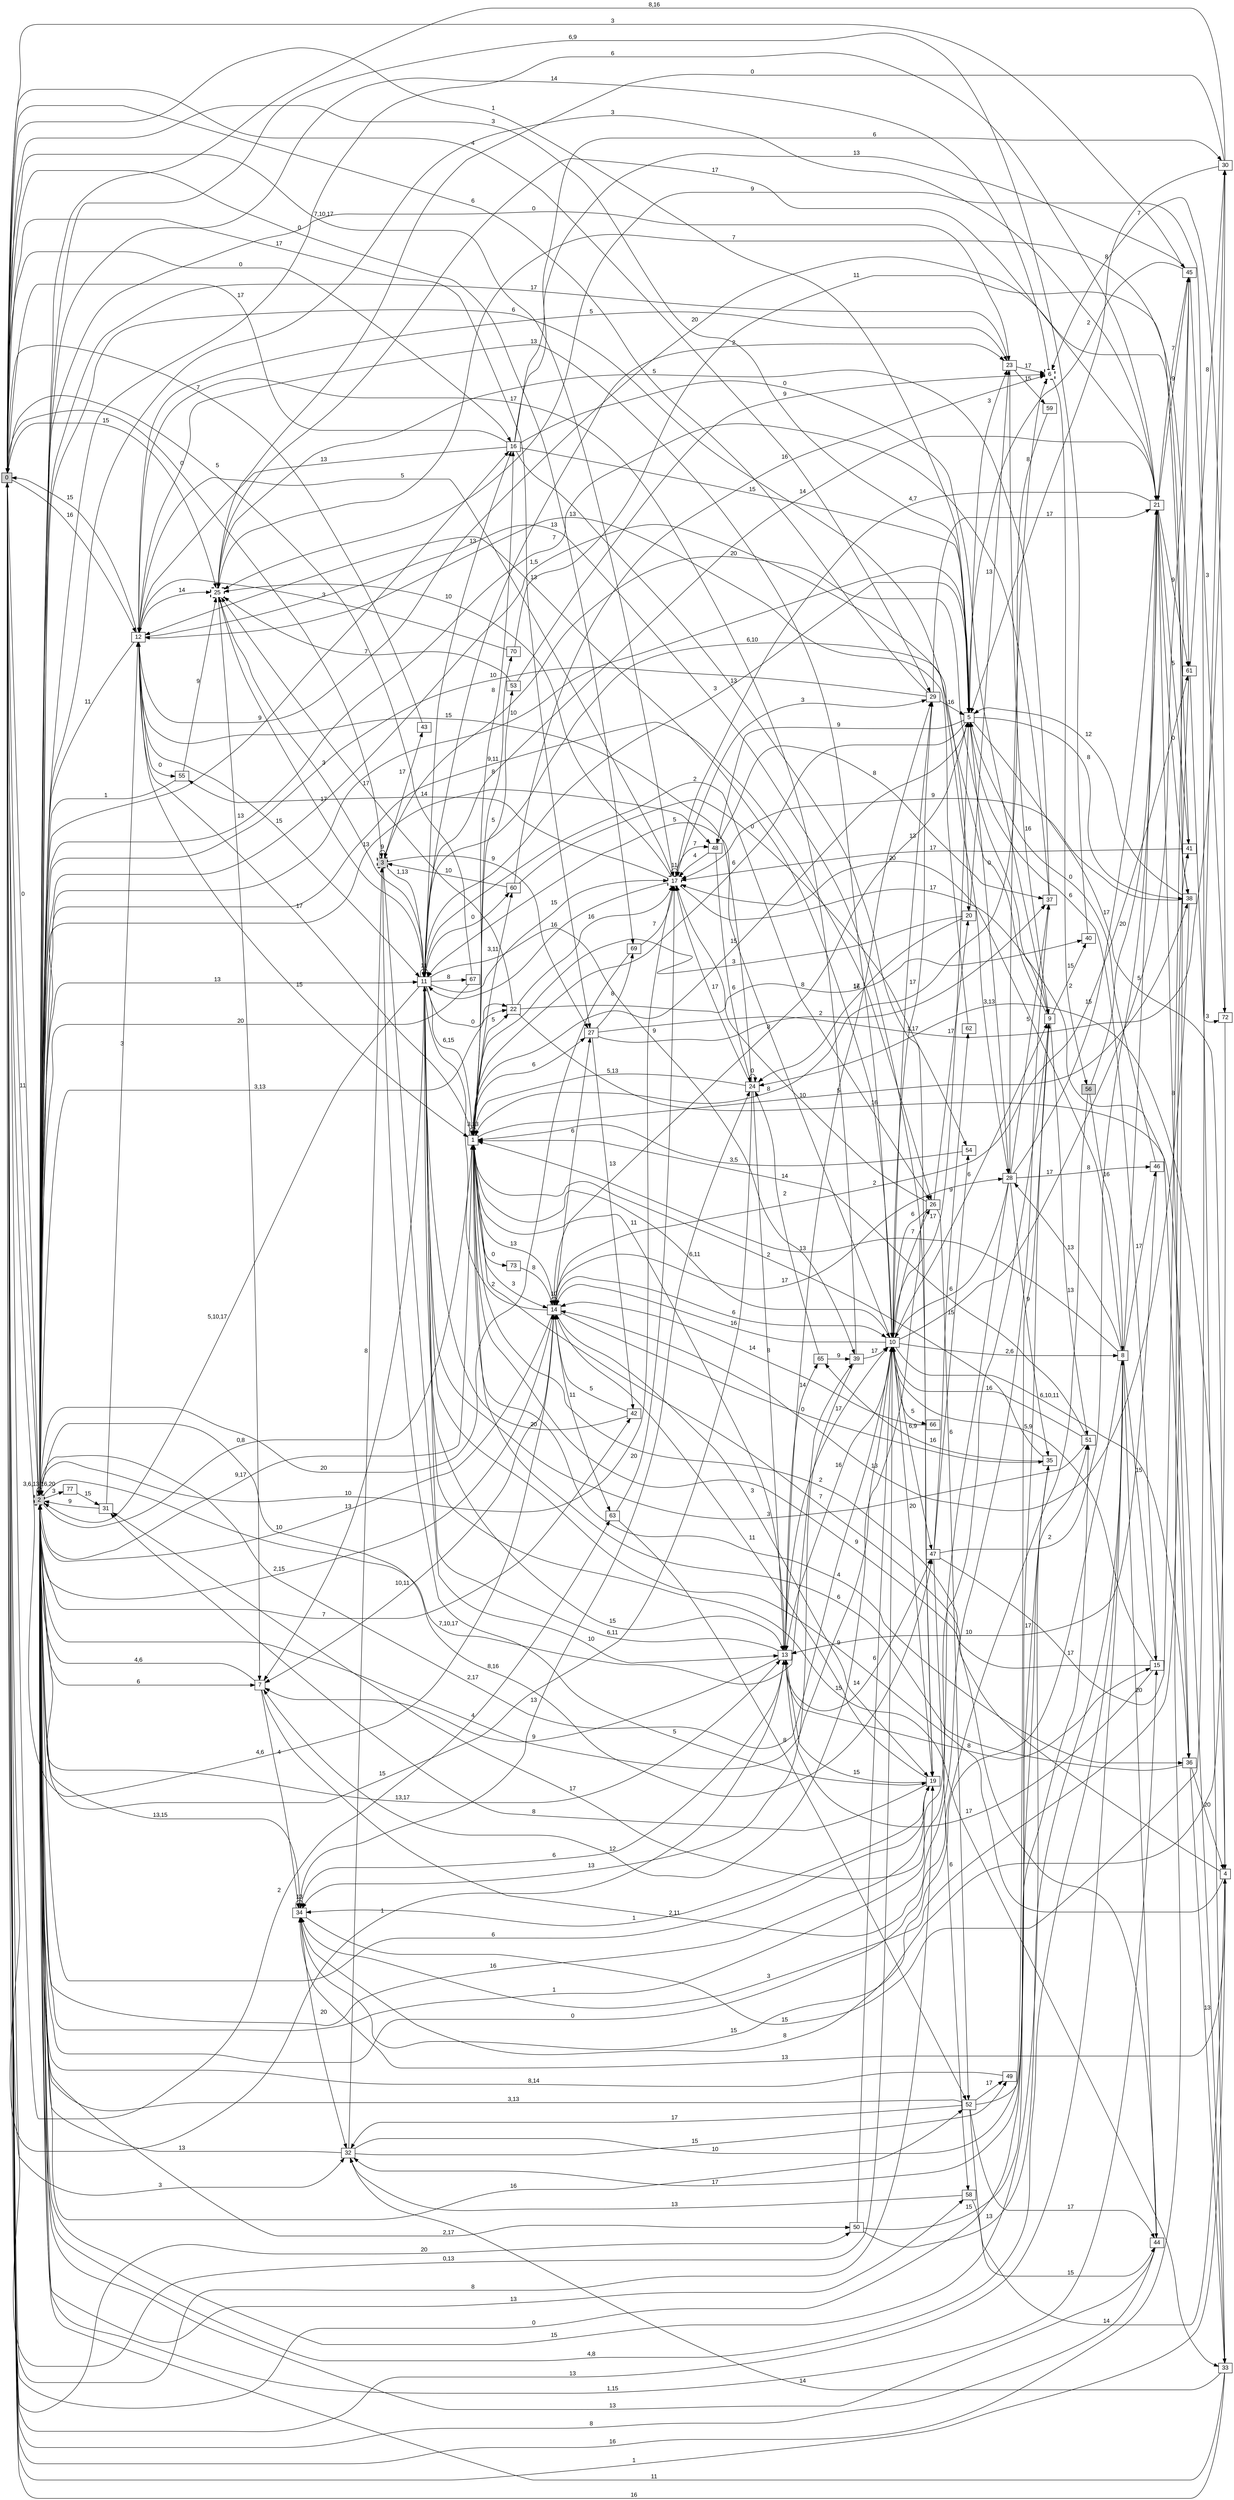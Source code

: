 digraph "NDFA" {
  rankdir=LR
  node [shape=box width=0.1 height=0.1 fontname=Arial]
  edge [fontname=Arial]
/* Estados */
 s0 [label="0" style="filled"] /* I:1 F:0 D:0 */
 s1 [label="1" ] /* I:0 F:0 D:0 */
 s2 [label="2" style="filled,bold,dashed"] /* I:1 F:1 D:0 */
 s3 [label="3" style="filled,bold,dashed"] /* I:1 F:1 D:0 */
 s4 [label="4" ] /* I:0 F:0 D:0 */
 s5 [label="5" ] /* I:0 F:0 D:0 */
 s6 [label="6" style="bold,dashed"] /* I:0 F:1 D:0 */
 s7 [label="7" ] /* I:0 F:0 D:0 */
 s8 [label="8" ] /* I:0 F:0 D:0 */
 s9 [label="9" ] /* I:0 F:0 D:0 */
 s10 [label="10" ] /* I:0 F:0 D:0 */
 s11 [label="11" ] /* I:0 F:0 D:0 */
 s12 [label="12" ] /* I:0 F:0 D:0 */
 s13 [label="13" ] /* I:0 F:0 D:0 */
 s14 [label="14" ] /* I:0 F:0 D:0 */
 s15 [label="15" ] /* I:0 F:0 D:0 */
 s16 [label="16" ] /* I:0 F:0 D:0 */
 s17 [label="17" style="bold,dashed"] /* I:0 F:1 D:0 */
 s19 [label="19" ] /* I:0 F:0 D:0 */
 s20 [label="20" ] /* I:0 F:0 D:0 */
 s21 [label="21" ] /* I:0 F:0 D:0 */
 s22 [label="22" ] /* I:0 F:0 D:0 */
 s23 [label="23" ] /* I:0 F:0 D:0 */
 s24 [label="24" ] /* I:0 F:0 D:0 */
 s25 [label="25" style="bold,dashed"] /* I:0 F:1 D:0 */
 s26 [label="26" ] /* I:0 F:0 D:0 */
 s27 [label="27" ] /* I:0 F:0 D:0 */
 s28 [label="28" ] /* I:0 F:0 D:0 */
 s29 [label="29" ] /* I:0 F:0 D:0 */
 s30 [label="30" ] /* I:0 F:0 D:0 */
 s31 [label="31" ] /* I:0 F:0 D:0 */
 s32 [label="32" ] /* I:0 F:0 D:0 */
 s33 [label="33" ] /* I:0 F:0 D:0 */
 s34 [label="34" ] /* I:0 F:0 D:0 */
 s35 [label="35" ] /* I:0 F:0 D:0 */
 s36 [label="36" ] /* I:0 F:0 D:0 */
 s37 [label="37" ] /* I:0 F:0 D:0 */
 s38 [label="38" ] /* I:0 F:0 D:0 */
 s39 [label="39" ] /* I:0 F:0 D:0 */
 s40 [label="40" ] /* I:0 F:0 D:0 */
 s41 [label="41" ] /* I:0 F:0 D:0 */
 s42 [label="42" ] /* I:0 F:0 D:0 */
 s43 [label="43" ] /* I:0 F:0 D:0 */
 s44 [label="44" ] /* I:0 F:0 D:0 */
 s45 [label="45" ] /* I:0 F:0 D:0 */
 s46 [label="46" ] /* I:0 F:0 D:0 */
 s47 [label="47" ] /* I:0 F:0 D:0 */
 s48 [label="48" ] /* I:0 F:0 D:0 */
 s49 [label="49" ] /* I:0 F:0 D:0 */
 s50 [label="50" ] /* I:0 F:0 D:0 */
 s51 [label="51" ] /* I:0 F:0 D:0 */
 s52 [label="52" ] /* I:0 F:0 D:0 */
 s53 [label="53" ] /* I:0 F:0 D:0 */
 s54 [label="54" ] /* I:0 F:0 D:0 */
 s55 [label="55" ] /* I:0 F:0 D:0 */
 s56 [label="56" style="filled"] /* I:1 F:0 D:0 */
 s58 [label="58" ] /* I:0 F:0 D:0 */
 s59 [label="59" ] /* I:0 F:0 D:0 */
 s60 [label="60" ] /* I:0 F:0 D:0 */
 s61 [label="61" ] /* I:0 F:0 D:0 */
 s62 [label="62" ] /* I:0 F:0 D:0 */
 s63 [label="63" ] /* I:0 F:0 D:0 */
 s65 [label="65" ] /* I:0 F:0 D:0 */
 s66 [label="66" ] /* I:0 F:0 D:0 */
 s67 [label="67" ] /* I:0 F:0 D:0 */
 s69 [label="69" ] /* I:0 F:0 D:0 */
 s70 [label="70" ] /* I:0 F:0 D:0 */
 s72 [label="72" ] /* I:0 F:0 D:0 */
 s73 [label="73" ] /* I:0 F:0 D:0 */
 s77 [label="77" ] /* I:0 F:0 D:0 */
/* Transiciones */
  s0 -> s2 [label="0"]
  s0 -> s3 [label="0"]
  s0 -> s4 [label="1"]
  s0 -> s5 [label="1"]
  s0 -> s8 [label="13"]
  s0 -> s10 [label="0,13"]
  s0 -> s12 [label="16"]
  s0 -> s13 [label="1"]
  s0 -> s14 [label="4,6"]
  s0 -> s16 [label="0"]
  s0 -> s17 [label="7,10,17"]
  s0 -> s19 [label="8"]
  s0 -> s25 [label="15"]
  s0 -> s27 [label="17"]
  s0 -> s29 [label="4"]
  s0 -> s32 [label="3"]
  s0 -> s41 [label="16"]
  s0 -> s50 [label="20"]
  s0 -> s63 [label="2"]
  s0 -> s69 [label="0"]
  s1 -> s1 [label="3,13"]
  s1 -> s2 [label="9,17"]
  s1 -> s5 [label="15"]
  s1 -> s10 [label="6,11"]
  s1 -> s12 [label="17"]
  s1 -> s14 [label="3"]
  s1 -> s16 [label="8"]
  s1 -> s22 [label="5"]
  s1 -> s27 [label="6"]
  s1 -> s36 [label="4"]
  s1 -> s38 [label="5"]
  s1 -> s53 [label="5"]
  s1 -> s60 [label="3,11"]
  s1 -> s70 [label="8"]
  s1 -> s73 [label="0"]
  s2 -> s0 [label="11"]
  s2 -> s1 [label="0,8"]
  s2 -> s2 [label="3,6,13,16,20"]
  s2 -> s7 [label="6"]
  s2 -> s8 [label="4,8"]
  s2 -> s9 [label="1"]
  s2 -> s10 [label="2,17"]
  s2 -> s11 [label="13"]
  s2 -> s13 [label="13,17"]
  s2 -> s14 [label="2,15"]
  s2 -> s15 [label="1,15"]
  s2 -> s16 [label="9"]
  s2 -> s17 [label="10"]
  s2 -> s19 [label="16"]
  s2 -> s20 [label="6"]
  s2 -> s21 [label="3"]
  s2 -> s22 [label="3,13"]
  s2 -> s23 [label="0"]
  s2 -> s26 [label="9,11"]
  s2 -> s28 [label="1,5"]
  s2 -> s35 [label="15"]
  s2 -> s39 [label="7,10,17"]
  s2 -> s42 [label="7"]
  s2 -> s47 [label="8,16"]
  s2 -> s48 [label="13"]
  s2 -> s50 [label="2,17"]
  s2 -> s52 [label="16"]
  s2 -> s58 [label="13"]
  s2 -> s77 [label="3"]
  s3 -> s3 [label="9"]
  s3 -> s11 [label="1,13"]
  s3 -> s13 [label="10"]
  s3 -> s19 [label="5"]
  s3 -> s27 [label="9"]
  s3 -> s43 [label="17"]
  s4 -> s1 [label="9"]
  s4 -> s11 [label="9"]
  s4 -> s24 [label="3,13"]
  s4 -> s34 [label="13"]
  s5 -> s0 [label="3"]
  s5 -> s1 [label="6"]
  s5 -> s2 [label="10"]
  s5 -> s4 [label="17"]
  s5 -> s14 [label="8"]
  s5 -> s23 [label="3"]
  s5 -> s28 [label="0"]
  s5 -> s38 [label="8"]
  s5 -> s48 [label="9"]
  s6 -> s2 [label="14"]
  s6 -> s56 [label="2"]
  s7 -> s2 [label="4,6"]
  s7 -> s34 [label="4"]
  s7 -> s37 [label="2,11"]
  s8 -> s1 [label="13"]
  s8 -> s15 [label="15"]
  s8 -> s17 [label="20"]
  s8 -> s21 [label="5"]
  s8 -> s28 [label="13"]
  s8 -> s34 [label="15"]
  s8 -> s44 [label="20"]
  s8 -> s46 [label="17"]
  s9 -> s0 [label="0"]
  s9 -> s3 [label="20"]
  s9 -> s11 [label="6,10"]
  s9 -> s40 [label="15"]
  s9 -> s51 [label="13"]
  s10 -> s2 [label="4"]
  s10 -> s5 [label="17"]
  s10 -> s8 [label="2,6"]
  s10 -> s9 [label="6"]
  s10 -> s11 [label="5"]
  s10 -> s12 [label="13"]
  s10 -> s13 [label="16"]
  s10 -> s14 [label="16"]
  s10 -> s19 [label="20"]
  s10 -> s26 [label="7"]
  s10 -> s29 [label="13"]
  s10 -> s36 [label="6,10,11"]
  s10 -> s45 [label="17"]
  s10 -> s47 [label="6,9"]
  s10 -> s66 [label="5"]
  s11 -> s1 [label="6,15"]
  s11 -> s2 [label="5,10,17"]
  s11 -> s5 [label="3"]
  s11 -> s7 [label="13"]
  s11 -> s11 [label="11"]
  s11 -> s13 [label="15"]
  s11 -> s16 [label="13"]
  s11 -> s17 [label="15"]
  s11 -> s21 [label="14"]
  s11 -> s22 [label="0"]
  s11 -> s23 [label="2"]
  s11 -> s25 [label="17"]
  s11 -> s26 [label="2"]
  s11 -> s33 [label="15"]
  s11 -> s39 [label="9"]
  s11 -> s60 [label="0"]
  s11 -> s67 [label="8"]
  s12 -> s0 [label="15"]
  s12 -> s1 [label="15"]
  s12 -> s2 [label="11"]
  s12 -> s10 [label="13"]
  s12 -> s11 [label="15"]
  s12 -> s19 [label="13"]
  s12 -> s23 [label="5"]
  s12 -> s25 [label="14"]
  s12 -> s38 [label="20"]
  s12 -> s55 [label="0"]
  s13 -> s1 [label="11"]
  s13 -> s7 [label="9"]
  s13 -> s10 [label="17"]
  s13 -> s11 [label="6,11"]
  s13 -> s15 [label="8"]
  s13 -> s29 [label="16"]
  s13 -> s34 [label="6"]
  s13 -> s47 [label="14"]
  s13 -> s65 [label="14"]
  s14 -> s1 [label="13"]
  s14 -> s2 [label="10"]
  s14 -> s7 [label="10,11"]
  s14 -> s10 [label="6"]
  s14 -> s11 [label="2"]
  s14 -> s14 [label="10"]
  s14 -> s19 [label="3"]
  s14 -> s27 [label="6"]
  s14 -> s28 [label="17"]
  s14 -> s35 [label="0"]
  s14 -> s61 [label="2"]
  s14 -> s63 [label="11"]
  s15 -> s1 [label="2"]
  s15 -> s5 [label="6"]
  s15 -> s10 [label="5,9"]
  s15 -> s13 [label="17"]
  s16 -> s0 [label="17"]
  s16 -> s5 [label="15"]
  s16 -> s9 [label="0"]
  s16 -> s12 [label="13"]
  s16 -> s19 [label="13"]
  s16 -> s30 [label="6"]
  s16 -> s45 [label="13"]
  s17 -> s11 [label="16"]
  s17 -> s12 [label="5"]
  s17 -> s17 [label="11"]
  s17 -> s25 [label="10"]
  s17 -> s29 [label="3"]
  s17 -> s36 [label="17"]
  s17 -> s48 [label="7"]
  s17 -> s55 [label="14"]
  s19 -> s2 [label="6"]
  s19 -> s13 [label="15"]
  s19 -> s14 [label="11"]
  s19 -> s31 [label="8"]
  s19 -> s34 [label="1"]
  s20 -> s1 [label="3"]
  s20 -> s23 [label="13"]
  s20 -> s24 [label="17"]
  s21 -> s2 [label="6"]
  s21 -> s17 [label="4,7"]
  s21 -> s25 [label="17"]
  s21 -> s36 [label="8"]
  s21 -> s38 [label="0"]
  s21 -> s41 [label="5"]
  s21 -> s45 [label="9"]
  s21 -> s61 [label="9"]
  s22 -> s17 [label="16"]
  s22 -> s25 [label="17"]
  s22 -> s33 [label="16"]
  s22 -> s40 [label="8"]
  s23 -> s2 [label="17"]
  s23 -> s6 [label="17"]
  s23 -> s9 [label="16"]
  s23 -> s59 [label="15"]
  s24 -> s1 [label="5,13"]
  s24 -> s2 [label="15"]
  s24 -> s12 [label="15"]
  s24 -> s13 [label="8"]
  s24 -> s17 [label="17"]
  s24 -> s24 [label="0"]
  s25 -> s7 [label="13"]
  s25 -> s11 [label="3"]
  s26 -> s7 [label="12"]
  s26 -> s10 [label="6"]
  s26 -> s17 [label="10"]
  s26 -> s20 [label="17"]
  s26 -> s52 [label="6"]
  s27 -> s30 [label="1,17"]
  s27 -> s37 [label="2"]
  s27 -> s42 [label="13"]
  s27 -> s69 [label="8"]
  s28 -> s6 [label="8"]
  s28 -> s10 [label="6"]
  s28 -> s21 [label="15"]
  s28 -> s31 [label="17"]
  s28 -> s35 [label="9"]
  s28 -> s37 [label="5"]
  s28 -> s46 [label="8"]
  s29 -> s0 [label="6"]
  s29 -> s2 [label="10"]
  s29 -> s5 [label="16"]
  s29 -> s10 [label="17"]
  s29 -> s21 [label="17"]
  s30 -> s2 [label="8,16"]
  s30 -> s5 [label="8"]
  s30 -> s25 [label="0"]
  s31 -> s2 [label="9"]
  s31 -> s12 [label="3"]
  s32 -> s2 [label="13"]
  s32 -> s3 [label="8"]
  s32 -> s9 [label="10"]
  s32 -> s49 [label="15"]
  s33 -> s0 [label="16"]
  s33 -> s2 [label="11"]
  s33 -> s25 [label="9"]
  s33 -> s32 [label="14"]
  s34 -> s2 [label="13,15"]
  s34 -> s24 [label="13"]
  s34 -> s30 [label="15"]
  s34 -> s32 [label="20"]
  s34 -> s34 [label="13"]
  s35 -> s1 [label="2"]
  s35 -> s32 [label="17"]
  s35 -> s65 [label="16"]
  s36 -> s1 [label="6"]
  s36 -> s4 [label="20"]
  s36 -> s33 [label="13"]
  s37 -> s2 [label="7"]
  s37 -> s25 [label="5"]
  s38 -> s5 [label="12"]
  s38 -> s14 [label="13"]
  s38 -> s17 [label="9"]
  s39 -> s10 [label="17"]
  s39 -> s12 [label="17"]
  s39 -> s34 [label="13"]
  s40 -> s2 [label="6,9"]
  s41 -> s17 [label="17"]
  s41 -> s25 [label="7"]
  s42 -> s11 [label="20"]
  s42 -> s14 [label="5"]
  s43 -> s0 [label="7"]
  s44 -> s0 [label="8"]
  s44 -> s1 [label="7"]
  s44 -> s2 [label="13"]
  s45 -> s0 [label="3"]
  s45 -> s5 [label="2"]
  s45 -> s21 [label="7"]
  s45 -> s72 [label="3"]
  s46 -> s5 [label="0"]
  s46 -> s13 [label="10"]
  s47 -> s21 [label="2"]
  s47 -> s45 [label="17"]
  s47 -> s54 [label="15"]
  s47 -> s58 [label="6"]
  s47 -> s62 [label="9"]
  s48 -> s17 [label="4"]
  s48 -> s24 [label="6"]
  s48 -> s37 [label="8"]
  s49 -> s2 [label="8,14"]
  s50 -> s8 [label="13"]
  s50 -> s10 [label="6"]
  s50 -> s51 [label="15"]
  s51 -> s1 [label="14"]
  s51 -> s10 [label="16"]
  s51 -> s11 [label="3"]
  s52 -> s2 [label="3,13"]
  s52 -> s4 [label="14"]
  s52 -> s32 [label="17"]
  s52 -> s44 [label="17"]
  s52 -> s49 [label="17"]
  s52 -> s51 [label="17"]
  s53 -> s6 [label="9"]
  s53 -> s25 [label="7"]
  s54 -> s1 [label="3,5"]
  s55 -> s2 [label="1"]
  s55 -> s25 [label="9"]
  s56 -> s2 [label="0"]
  s56 -> s8 [label="16"]
  s56 -> s21 [label="20"]
  s58 -> s32 [label="13"]
  s58 -> s44 [label="15"]
  s59 -> s1 [label="8"]
  s60 -> s3 [label="10"]
  s60 -> s6 [label="16"]
  s60 -> s54 [label="0"]
  s61 -> s30 [label="8"]
  s61 -> s34 [label="3"]
  s61 -> s72 [label="3"]
  s62 -> s12 [label="13"]
  s63 -> s17 [label="20"]
  s63 -> s52 [label="8"]
  s65 -> s24 [label="2"]
  s65 -> s39 [label="9"]
  s66 -> s14 [label="14"]
  s67 -> s0 [label="5"]
  s67 -> s2 [label="20"]
  s69 -> s2 [label="20"]
  s69 -> s17 [label="7"]
  s70 -> s12 [label="3"]
  s70 -> s61 [label="11"]
  s72 -> s6 [label="7"]
  s72 -> s34 [label="8"]
  s73 -> s14 [label="8"]
  s77 -> s31 [label="15"]
}
